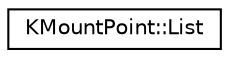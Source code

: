 digraph "Graphical Class Hierarchy"
{
  edge [fontname="Helvetica",fontsize="10",labelfontname="Helvetica",labelfontsize="10"];
  node [fontname="Helvetica",fontsize="10",shape=record];
  rankdir="LR";
  Node0 [label="KMountPoint::List",height=0.2,width=0.4,color="black", fillcolor="white", style="filled",URL="$classKMountPoint_1_1List.html",tooltip="List of mount points. "];
}
